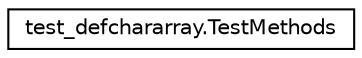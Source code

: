 digraph "Graphical Class Hierarchy"
{
 // LATEX_PDF_SIZE
  edge [fontname="Helvetica",fontsize="10",labelfontname="Helvetica",labelfontsize="10"];
  node [fontname="Helvetica",fontsize="10",shape=record];
  rankdir="LR";
  Node0 [label="test_defchararray.TestMethods",height=0.2,width=0.4,color="black", fillcolor="white", style="filled",URL="$classtest__defchararray_1_1TestMethods.html",tooltip=" "];
}
